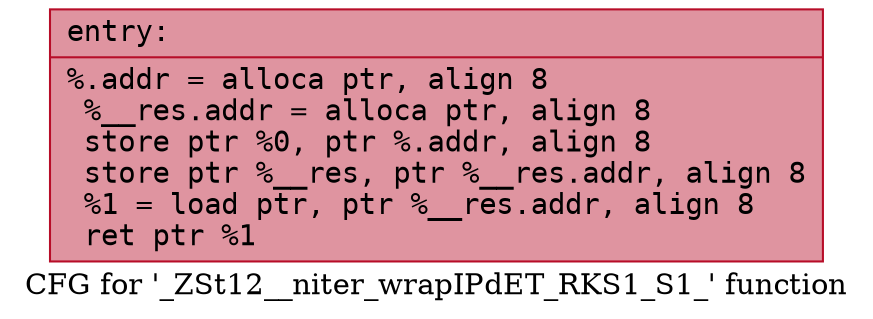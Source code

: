 digraph "CFG for '_ZSt12__niter_wrapIPdET_RKS1_S1_' function" {
	label="CFG for '_ZSt12__niter_wrapIPdET_RKS1_S1_' function";

	Node0x556bfea49160 [shape=record,color="#b70d28ff", style=filled, fillcolor="#b70d2870" fontname="Courier",label="{entry:\l|  %.addr = alloca ptr, align 8\l  %__res.addr = alloca ptr, align 8\l  store ptr %0, ptr %.addr, align 8\l  store ptr %__res, ptr %__res.addr, align 8\l  %1 = load ptr, ptr %__res.addr, align 8\l  ret ptr %1\l}"];
}
